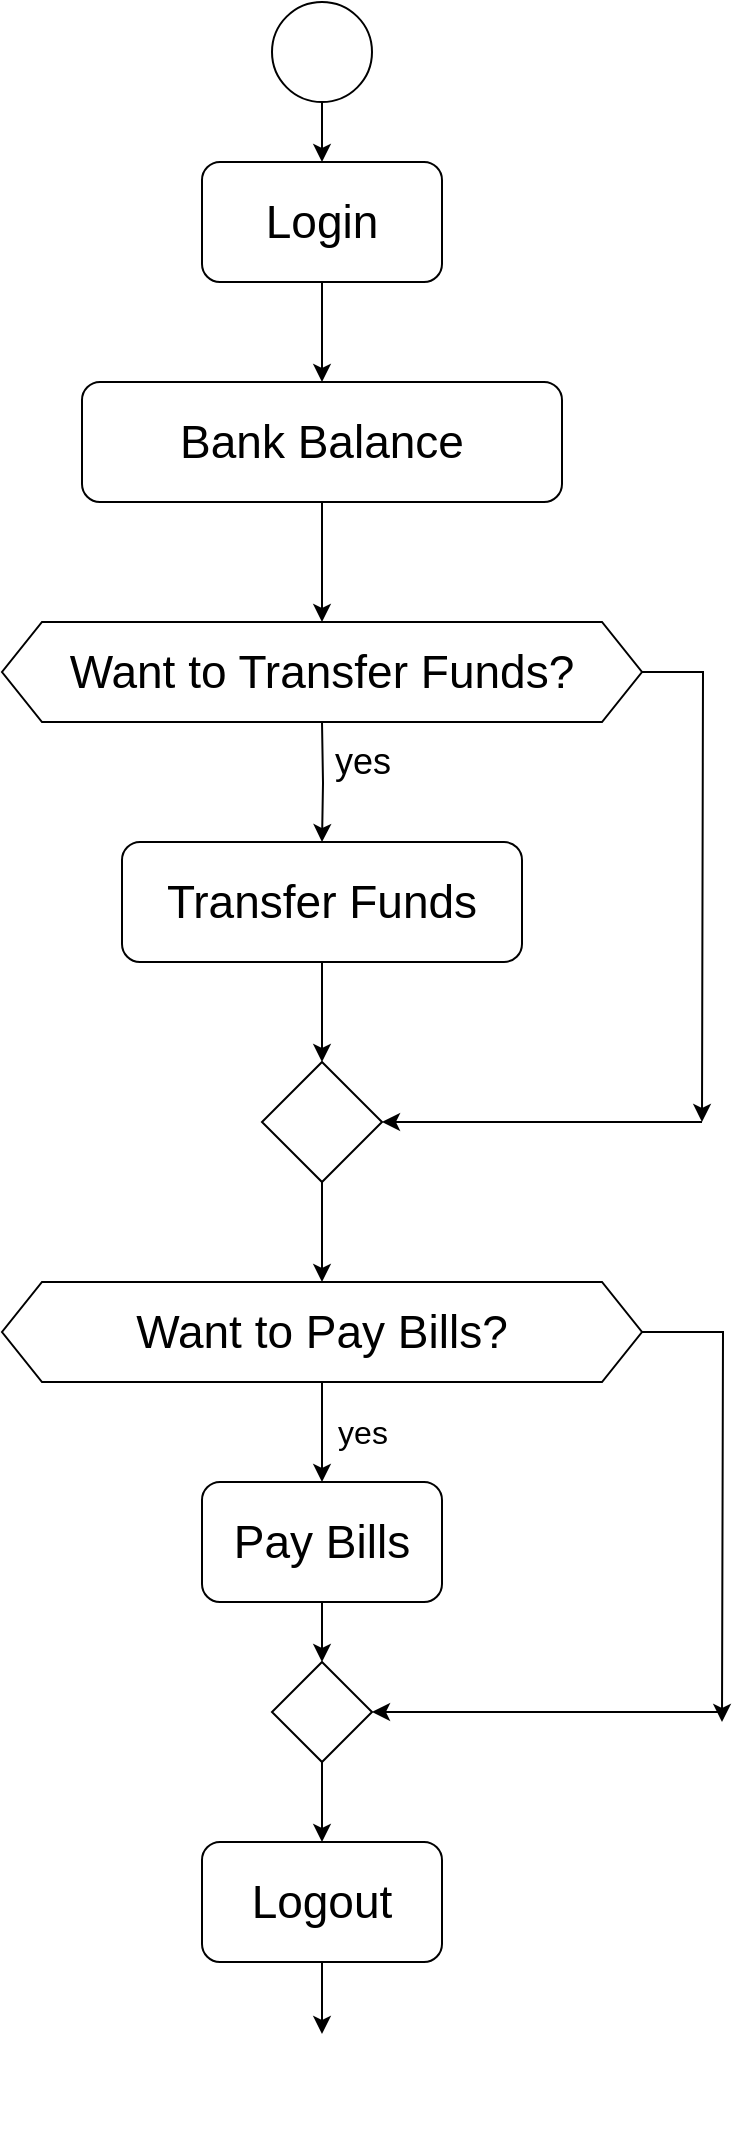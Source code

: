 <mxfile version="24.7.6">
  <diagram name="Page-1" id="SU2soaq00JRKDtY6deup">
    <mxGraphModel dx="2280" dy="1416" grid="1" gridSize="10" guides="1" tooltips="1" connect="1" arrows="1" fold="1" page="1" pageScale="1" pageWidth="850" pageHeight="1100" math="0" shadow="0">
      <root>
        <mxCell id="0" />
        <mxCell id="1" parent="0" />
        <mxCell id="8rJlbXOK08ESjmnHMBqd-21" value="" style="edgeStyle=orthogonalEdgeStyle;rounded=0;orthogonalLoop=1;jettySize=auto;html=1;" parent="1" source="8rJlbXOK08ESjmnHMBqd-4" target="8rJlbXOK08ESjmnHMBqd-6" edge="1">
          <mxGeometry relative="1" as="geometry" />
        </mxCell>
        <mxCell id="8rJlbXOK08ESjmnHMBqd-4" value="" style="ellipse;whiteSpace=wrap;html=1;aspect=fixed;" parent="1" vertex="1">
          <mxGeometry x="380" y="13" width="50" height="50" as="geometry" />
        </mxCell>
        <mxCell id="8rJlbXOK08ESjmnHMBqd-23" value="" style="edgeStyle=orthogonalEdgeStyle;rounded=0;orthogonalLoop=1;jettySize=auto;html=1;" parent="1" source="8rJlbXOK08ESjmnHMBqd-6" target="8rJlbXOK08ESjmnHMBqd-7" edge="1">
          <mxGeometry relative="1" as="geometry" />
        </mxCell>
        <mxCell id="8rJlbXOK08ESjmnHMBqd-6" value="&lt;font style=&quot;font-size: 23px;&quot;&gt;Login&lt;/font&gt;" style="rounded=1;whiteSpace=wrap;html=1;" parent="1" vertex="1">
          <mxGeometry x="345" y="93" width="120" height="60" as="geometry" />
        </mxCell>
        <mxCell id="8rJlbXOK08ESjmnHMBqd-25" value="" style="edgeStyle=orthogonalEdgeStyle;rounded=0;orthogonalLoop=1;jettySize=auto;html=1;" parent="1" source="8rJlbXOK08ESjmnHMBqd-7" edge="1">
          <mxGeometry relative="1" as="geometry">
            <mxPoint x="405.0" y="323" as="targetPoint" />
          </mxGeometry>
        </mxCell>
        <mxCell id="8rJlbXOK08ESjmnHMBqd-7" value="&lt;font style=&quot;font-size: 23px;&quot;&gt;Bank Balance&lt;/font&gt;" style="rounded=1;whiteSpace=wrap;html=1;" parent="1" vertex="1">
          <mxGeometry x="285" y="203" width="240" height="60" as="geometry" />
        </mxCell>
        <mxCell id="8rJlbXOK08ESjmnHMBqd-26" value="" style="edgeStyle=orthogonalEdgeStyle;rounded=0;orthogonalLoop=1;jettySize=auto;html=1;" parent="1" target="8rJlbXOK08ESjmnHMBqd-11" edge="1">
          <mxGeometry relative="1" as="geometry">
            <mxPoint x="405.0" y="373" as="sourcePoint" />
          </mxGeometry>
        </mxCell>
        <mxCell id="8rJlbXOK08ESjmnHMBqd-42" style="edgeStyle=orthogonalEdgeStyle;rounded=0;orthogonalLoop=1;jettySize=auto;html=1;" parent="1" source="8rJlbXOK08ESjmnHMBqd-10" edge="1">
          <mxGeometry relative="1" as="geometry">
            <mxPoint x="595" y="573" as="targetPoint" />
          </mxGeometry>
        </mxCell>
        <mxCell id="8rJlbXOK08ESjmnHMBqd-10" value="&lt;font style=&quot;font-size: 23px;&quot;&gt;Want to Transfer Funds?&lt;/font&gt;" style="shape=hexagon;perimeter=hexagonPerimeter2;whiteSpace=wrap;html=1;fixedSize=1;" parent="1" vertex="1">
          <mxGeometry x="245" y="323" width="320" height="50" as="geometry" />
        </mxCell>
        <mxCell id="8rJlbXOK08ESjmnHMBqd-27" value="" style="edgeStyle=orthogonalEdgeStyle;rounded=0;orthogonalLoop=1;jettySize=auto;html=1;" parent="1" source="8rJlbXOK08ESjmnHMBqd-11" target="8rJlbXOK08ESjmnHMBqd-12" edge="1">
          <mxGeometry relative="1" as="geometry" />
        </mxCell>
        <mxCell id="8rJlbXOK08ESjmnHMBqd-11" value="&lt;font style=&quot;font-size: 23px;&quot;&gt;Transfer Funds&lt;/font&gt;" style="rounded=1;whiteSpace=wrap;html=1;" parent="1" vertex="1">
          <mxGeometry x="305" y="433" width="200" height="60" as="geometry" />
        </mxCell>
        <mxCell id="8rJlbXOK08ESjmnHMBqd-49" value="" style="edgeStyle=orthogonalEdgeStyle;rounded=0;orthogonalLoop=1;jettySize=auto;html=1;" parent="1" source="8rJlbXOK08ESjmnHMBqd-12" target="8rJlbXOK08ESjmnHMBqd-13" edge="1">
          <mxGeometry relative="1" as="geometry" />
        </mxCell>
        <mxCell id="8rJlbXOK08ESjmnHMBqd-12" value="" style="rhombus;whiteSpace=wrap;html=1;" parent="1" vertex="1">
          <mxGeometry x="375" y="543" width="60" height="60" as="geometry" />
        </mxCell>
        <mxCell id="8rJlbXOK08ESjmnHMBqd-50" value="" style="edgeStyle=orthogonalEdgeStyle;rounded=0;orthogonalLoop=1;jettySize=auto;html=1;" parent="1" source="8rJlbXOK08ESjmnHMBqd-13" target="8rJlbXOK08ESjmnHMBqd-14" edge="1">
          <mxGeometry relative="1" as="geometry" />
        </mxCell>
        <mxCell id="8rJlbXOK08ESjmnHMBqd-55" style="edgeStyle=orthogonalEdgeStyle;rounded=0;orthogonalLoop=1;jettySize=auto;html=1;" parent="1" source="8rJlbXOK08ESjmnHMBqd-13" edge="1">
          <mxGeometry relative="1" as="geometry">
            <mxPoint x="605" y="873" as="targetPoint" />
          </mxGeometry>
        </mxCell>
        <mxCell id="8rJlbXOK08ESjmnHMBqd-13" value="&lt;font style=&quot;font-size: 23px;&quot;&gt;Want to Pay Bills?&lt;/font&gt;" style="shape=hexagon;perimeter=hexagonPerimeter2;whiteSpace=wrap;html=1;fixedSize=1;" parent="1" vertex="1">
          <mxGeometry x="245" y="653" width="320" height="50" as="geometry" />
        </mxCell>
        <mxCell id="8rJlbXOK08ESjmnHMBqd-52" value="" style="edgeStyle=orthogonalEdgeStyle;rounded=0;orthogonalLoop=1;jettySize=auto;html=1;" parent="1" source="8rJlbXOK08ESjmnHMBqd-14" target="8rJlbXOK08ESjmnHMBqd-16" edge="1">
          <mxGeometry relative="1" as="geometry" />
        </mxCell>
        <mxCell id="8rJlbXOK08ESjmnHMBqd-14" value="&lt;font style=&quot;font-size: 23px;&quot;&gt;Pay Bills&lt;/font&gt;" style="rounded=1;whiteSpace=wrap;html=1;" parent="1" vertex="1">
          <mxGeometry x="345" y="753" width="120" height="60" as="geometry" />
        </mxCell>
        <mxCell id="8rJlbXOK08ESjmnHMBqd-54" value="" style="edgeStyle=orthogonalEdgeStyle;rounded=0;orthogonalLoop=1;jettySize=auto;html=1;" parent="1" source="8rJlbXOK08ESjmnHMBqd-15" target="8rJlbXOK08ESjmnHMBqd-18" edge="1">
          <mxGeometry relative="1" as="geometry" />
        </mxCell>
        <mxCell id="8rJlbXOK08ESjmnHMBqd-15" value="&lt;font style=&quot;font-size: 23px;&quot;&gt;Logout&lt;/font&gt;" style="rounded=1;whiteSpace=wrap;html=1;" parent="1" vertex="1">
          <mxGeometry x="345" y="933" width="120" height="60" as="geometry" />
        </mxCell>
        <mxCell id="8rJlbXOK08ESjmnHMBqd-53" value="" style="edgeStyle=orthogonalEdgeStyle;rounded=0;orthogonalLoop=1;jettySize=auto;html=1;" parent="1" source="8rJlbXOK08ESjmnHMBqd-16" target="8rJlbXOK08ESjmnHMBqd-15" edge="1">
          <mxGeometry relative="1" as="geometry" />
        </mxCell>
        <mxCell id="8rJlbXOK08ESjmnHMBqd-16" value="" style="rhombus;whiteSpace=wrap;html=1;" parent="1" vertex="1">
          <mxGeometry x="380" y="843" width="50" height="50" as="geometry" />
        </mxCell>
        <mxCell id="8rJlbXOK08ESjmnHMBqd-18" value="" style="shape=image;html=1;verticalAlign=top;verticalLabelPosition=bottom;labelBackgroundColor=#ffffff;imageAspect=0;aspect=fixed;image=https://cdn2.iconfinder.com/data/icons/freecns-cumulus/16/519721-229_DoubleCircle-128.png;resizable=1;rotatable=1;" parent="1" vertex="1">
          <mxGeometry x="376" y="1029" width="58" height="58" as="geometry" />
        </mxCell>
        <mxCell id="8rJlbXOK08ESjmnHMBqd-46" value="" style="endArrow=classic;html=1;rounded=0;" parent="1" target="8rJlbXOK08ESjmnHMBqd-12" edge="1">
          <mxGeometry width="50" height="50" relative="1" as="geometry">
            <mxPoint x="595" y="573" as="sourcePoint" />
            <mxPoint x="545" y="525" as="targetPoint" />
          </mxGeometry>
        </mxCell>
        <mxCell id="8rJlbXOK08ESjmnHMBqd-47" value="&lt;font style=&quot;font-size: 18px;&quot;&gt;yes&lt;/font&gt;" style="text;html=1;align=center;verticalAlign=middle;resizable=0;points=[];autosize=1;strokeColor=none;fillColor=none;" parent="1" vertex="1">
          <mxGeometry x="400" y="373" width="50" height="40" as="geometry" />
        </mxCell>
        <mxCell id="8rJlbXOK08ESjmnHMBqd-51" value="&lt;font style=&quot;font-size: 16px;&quot;&gt;yes&lt;/font&gt;" style="text;html=1;align=center;verticalAlign=middle;resizable=0;points=[];autosize=1;strokeColor=none;fillColor=none;" parent="1" vertex="1">
          <mxGeometry x="400" y="713" width="50" height="30" as="geometry" />
        </mxCell>
        <mxCell id="8rJlbXOK08ESjmnHMBqd-56" value="" style="endArrow=classic;html=1;rounded=0;entryX=1;entryY=0.5;entryDx=0;entryDy=0;" parent="1" target="8rJlbXOK08ESjmnHMBqd-16" edge="1">
          <mxGeometry width="50" height="50" relative="1" as="geometry">
            <mxPoint x="605" y="868" as="sourcePoint" />
            <mxPoint x="525" y="833" as="targetPoint" />
          </mxGeometry>
        </mxCell>
      </root>
    </mxGraphModel>
  </diagram>
</mxfile>
